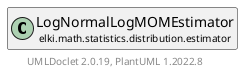 @startuml
    remove .*\.(Instance|Par|Parameterizer|Factory)$
    set namespaceSeparator none
    hide empty fields
    hide empty methods

    class "<size:14>LogNormalLogMOMEstimator.Par\n<size:10>elki.math.statistics.distribution.estimator" as elki.math.statistics.distribution.estimator.LogNormalLogMOMEstimator.Par [[LogNormalLogMOMEstimator.Par.html]] {
        +make(): LogNormalLogMOMEstimator
    }

    interface "<size:14>Parameterizer\n<size:10>elki.utilities.optionhandling" as elki.utilities.optionhandling.Parameterizer [[../../../../utilities/optionhandling/Parameterizer.html]] {
        {abstract} +make(): Object
    }
    class "<size:14>LogNormalLogMOMEstimator\n<size:10>elki.math.statistics.distribution.estimator" as elki.math.statistics.distribution.estimator.LogNormalLogMOMEstimator [[LogNormalLogMOMEstimator.html]]

    elki.utilities.optionhandling.Parameterizer <|.. elki.math.statistics.distribution.estimator.LogNormalLogMOMEstimator.Par
    elki.math.statistics.distribution.estimator.LogNormalLogMOMEstimator +-- elki.math.statistics.distribution.estimator.LogNormalLogMOMEstimator.Par

    center footer UMLDoclet 2.0.19, PlantUML 1.2022.8
@enduml
